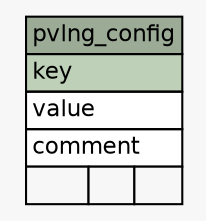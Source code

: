 // dot 2.26.3 on Linux 3.2.0-4-486
// SchemaSpy rev 590
digraph "pvlng_config" {
  graph [
    rankdir="RL"
    bgcolor="#f7f7f7"
    nodesep="0.18"
    ranksep="0.46"
    fontname="Helvetica"
    fontsize="11"
  ];
  node [
    fontname="Helvetica"
    fontsize="11"
    shape="plaintext"
  ];
  edge [
    arrowsize="0.8"
  ];
  "pvlng_config" [
    label=<
    <TABLE BORDER="0" CELLBORDER="1" CELLSPACING="0" BGCOLOR="#ffffff">
      <TR><TD COLSPAN="3" BGCOLOR="#9bab96" ALIGN="CENTER">pvlng_config</TD></TR>
      <TR><TD PORT="key" COLSPAN="3" BGCOLOR="#bed1b8" ALIGN="LEFT">key</TD></TR>
      <TR><TD PORT="value" COLSPAN="3" ALIGN="LEFT">value</TD></TR>
      <TR><TD PORT="comment" COLSPAN="3" ALIGN="LEFT">comment</TD></TR>
      <TR><TD ALIGN="LEFT" BGCOLOR="#f7f7f7">  </TD><TD ALIGN="RIGHT" BGCOLOR="#f7f7f7">  </TD><TD ALIGN="RIGHT" BGCOLOR="#f7f7f7">  </TD></TR>
    </TABLE>>
    URL="tables/pvlng_config.html"
    tooltip="pvlng_config"
  ];
}

